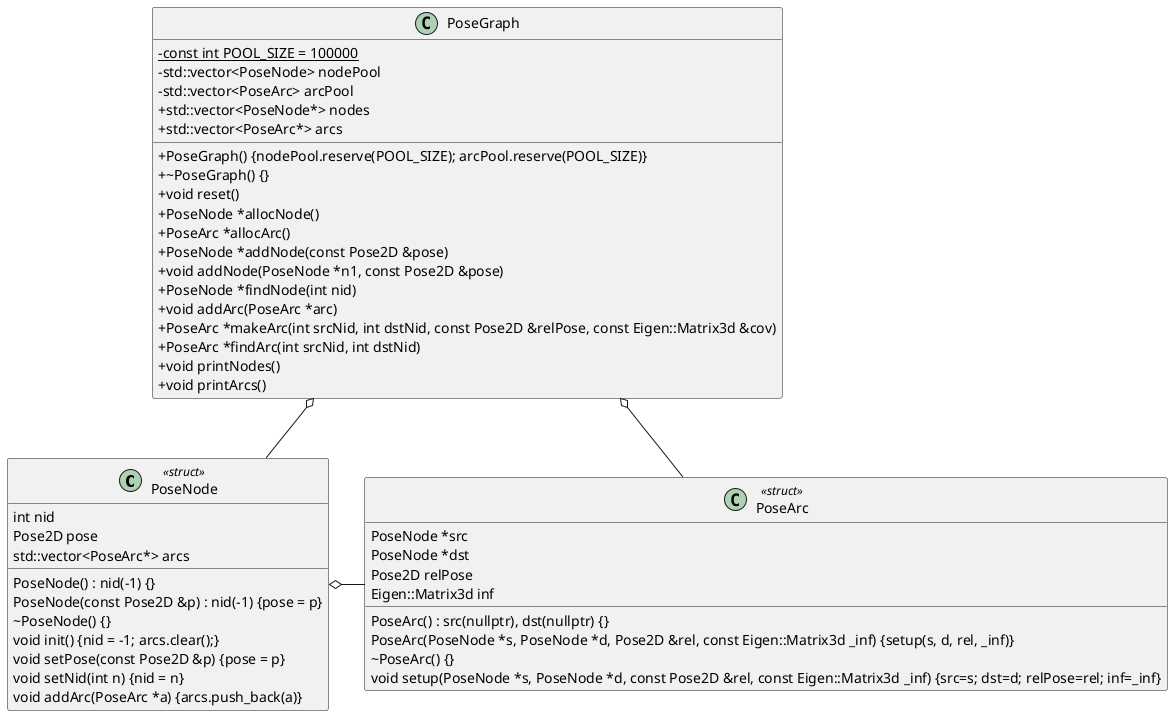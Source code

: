 @startuml

skinparam classAttributeIconSize 0

class PoseNode <<struct>>{
    int nid /' node id '/
    Pose2D pose /' robot position at this node '/
    std::vector<PoseArc*> arcs

    PoseNode() : nid(-1) {}
    PoseNode(const Pose2D &p) : nid(-1) {pose = p}
    ~PoseNode() {}
    void init() {nid = -1; arcs.clear();}
    void setPose(const Pose2D &p) {pose = p}
    void setNid(int n) {nid = n}
    void addArc(PoseArc *a) {arcs.push_back(a)}
}

class PoseArc <<struct>>{
    PoseNode *src /' init node '/
    PoseNode *dst /' end node '/
    Pose2D relPose /' relative position of this arc '/
    Eigen::Matrix3d inf /' information matrix '/

    PoseArc() : src(nullptr), dst(nullptr) {}
    PoseArc(PoseNode *s, PoseNode *d, Pose2D &rel, const Eigen::Matrix3d _inf) {setup(s, d, rel, _inf)}
    ~PoseArc() {}
    void setup(PoseNode *s, PoseNode *d, const Pose2D &rel, const Eigen::Matrix3d _inf) {src=s; dst=d; relPose=rel; inf=_inf}
}

class PoseGraph{
    - {static} const int POOL_SIZE = 100000
    - std::vector<PoseNode> nodePool
    - std::vector<PoseArc> arcPool
    + std::vector<PoseNode*> nodes
    + std::vector<PoseArc*> arcs

    + PoseGraph() {nodePool.reserve(POOL_SIZE); arcPool.reserve(POOL_SIZE)}
    + ~PoseGraph() {}
    + void reset()
    + PoseNode *allocNode()
    + PoseArc *allocArc()
    + PoseNode *addNode(const Pose2D &pose)
    + void addNode(PoseNode *n1, const Pose2D &pose)
    + PoseNode *findNode(int nid)
    + void addArc(PoseArc *arc)
    + PoseArc *makeArc(int srcNid, int dstNid, const Pose2D &relPose, const Eigen::Matrix3d &cov)
    + PoseArc *findArc(int srcNid, int dstNid)
    + void printNodes()
    + void printArcs()
}

PoseGraph o-- PoseNode
PoseGraph o-- PoseArc
PoseNode o- PoseArc

@enduml